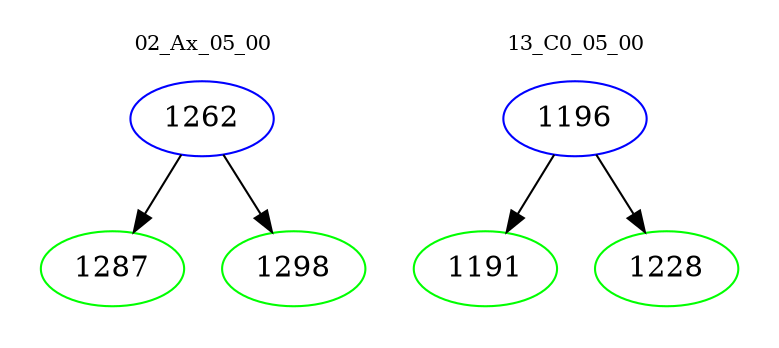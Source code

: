 digraph{
subgraph cluster_0 {
color = white
label = "02_Ax_05_00";
fontsize=10;
T0_1262 [label="1262", color="blue"]
T0_1262 -> T0_1287 [color="black"]
T0_1287 [label="1287", color="green"]
T0_1262 -> T0_1298 [color="black"]
T0_1298 [label="1298", color="green"]
}
subgraph cluster_1 {
color = white
label = "13_C0_05_00";
fontsize=10;
T1_1196 [label="1196", color="blue"]
T1_1196 -> T1_1191 [color="black"]
T1_1191 [label="1191", color="green"]
T1_1196 -> T1_1228 [color="black"]
T1_1228 [label="1228", color="green"]
}
}
